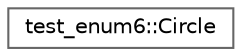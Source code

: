 digraph "类继承关系图"
{
 // LATEX_PDF_SIZE
  bgcolor="transparent";
  edge [fontname=Helvetica,fontsize=10,labelfontname=Helvetica,labelfontsize=10];
  node [fontname=Helvetica,fontsize=10,shape=box,height=0.2,width=0.4];
  rankdir="LR";
  Node0 [id="Node000000",label="test_enum6::Circle",height=0.2,width=0.4,color="grey40", fillcolor="white", style="filled",URL="$structtest__enum6_1_1_circle.html",tooltip=" "];
}
